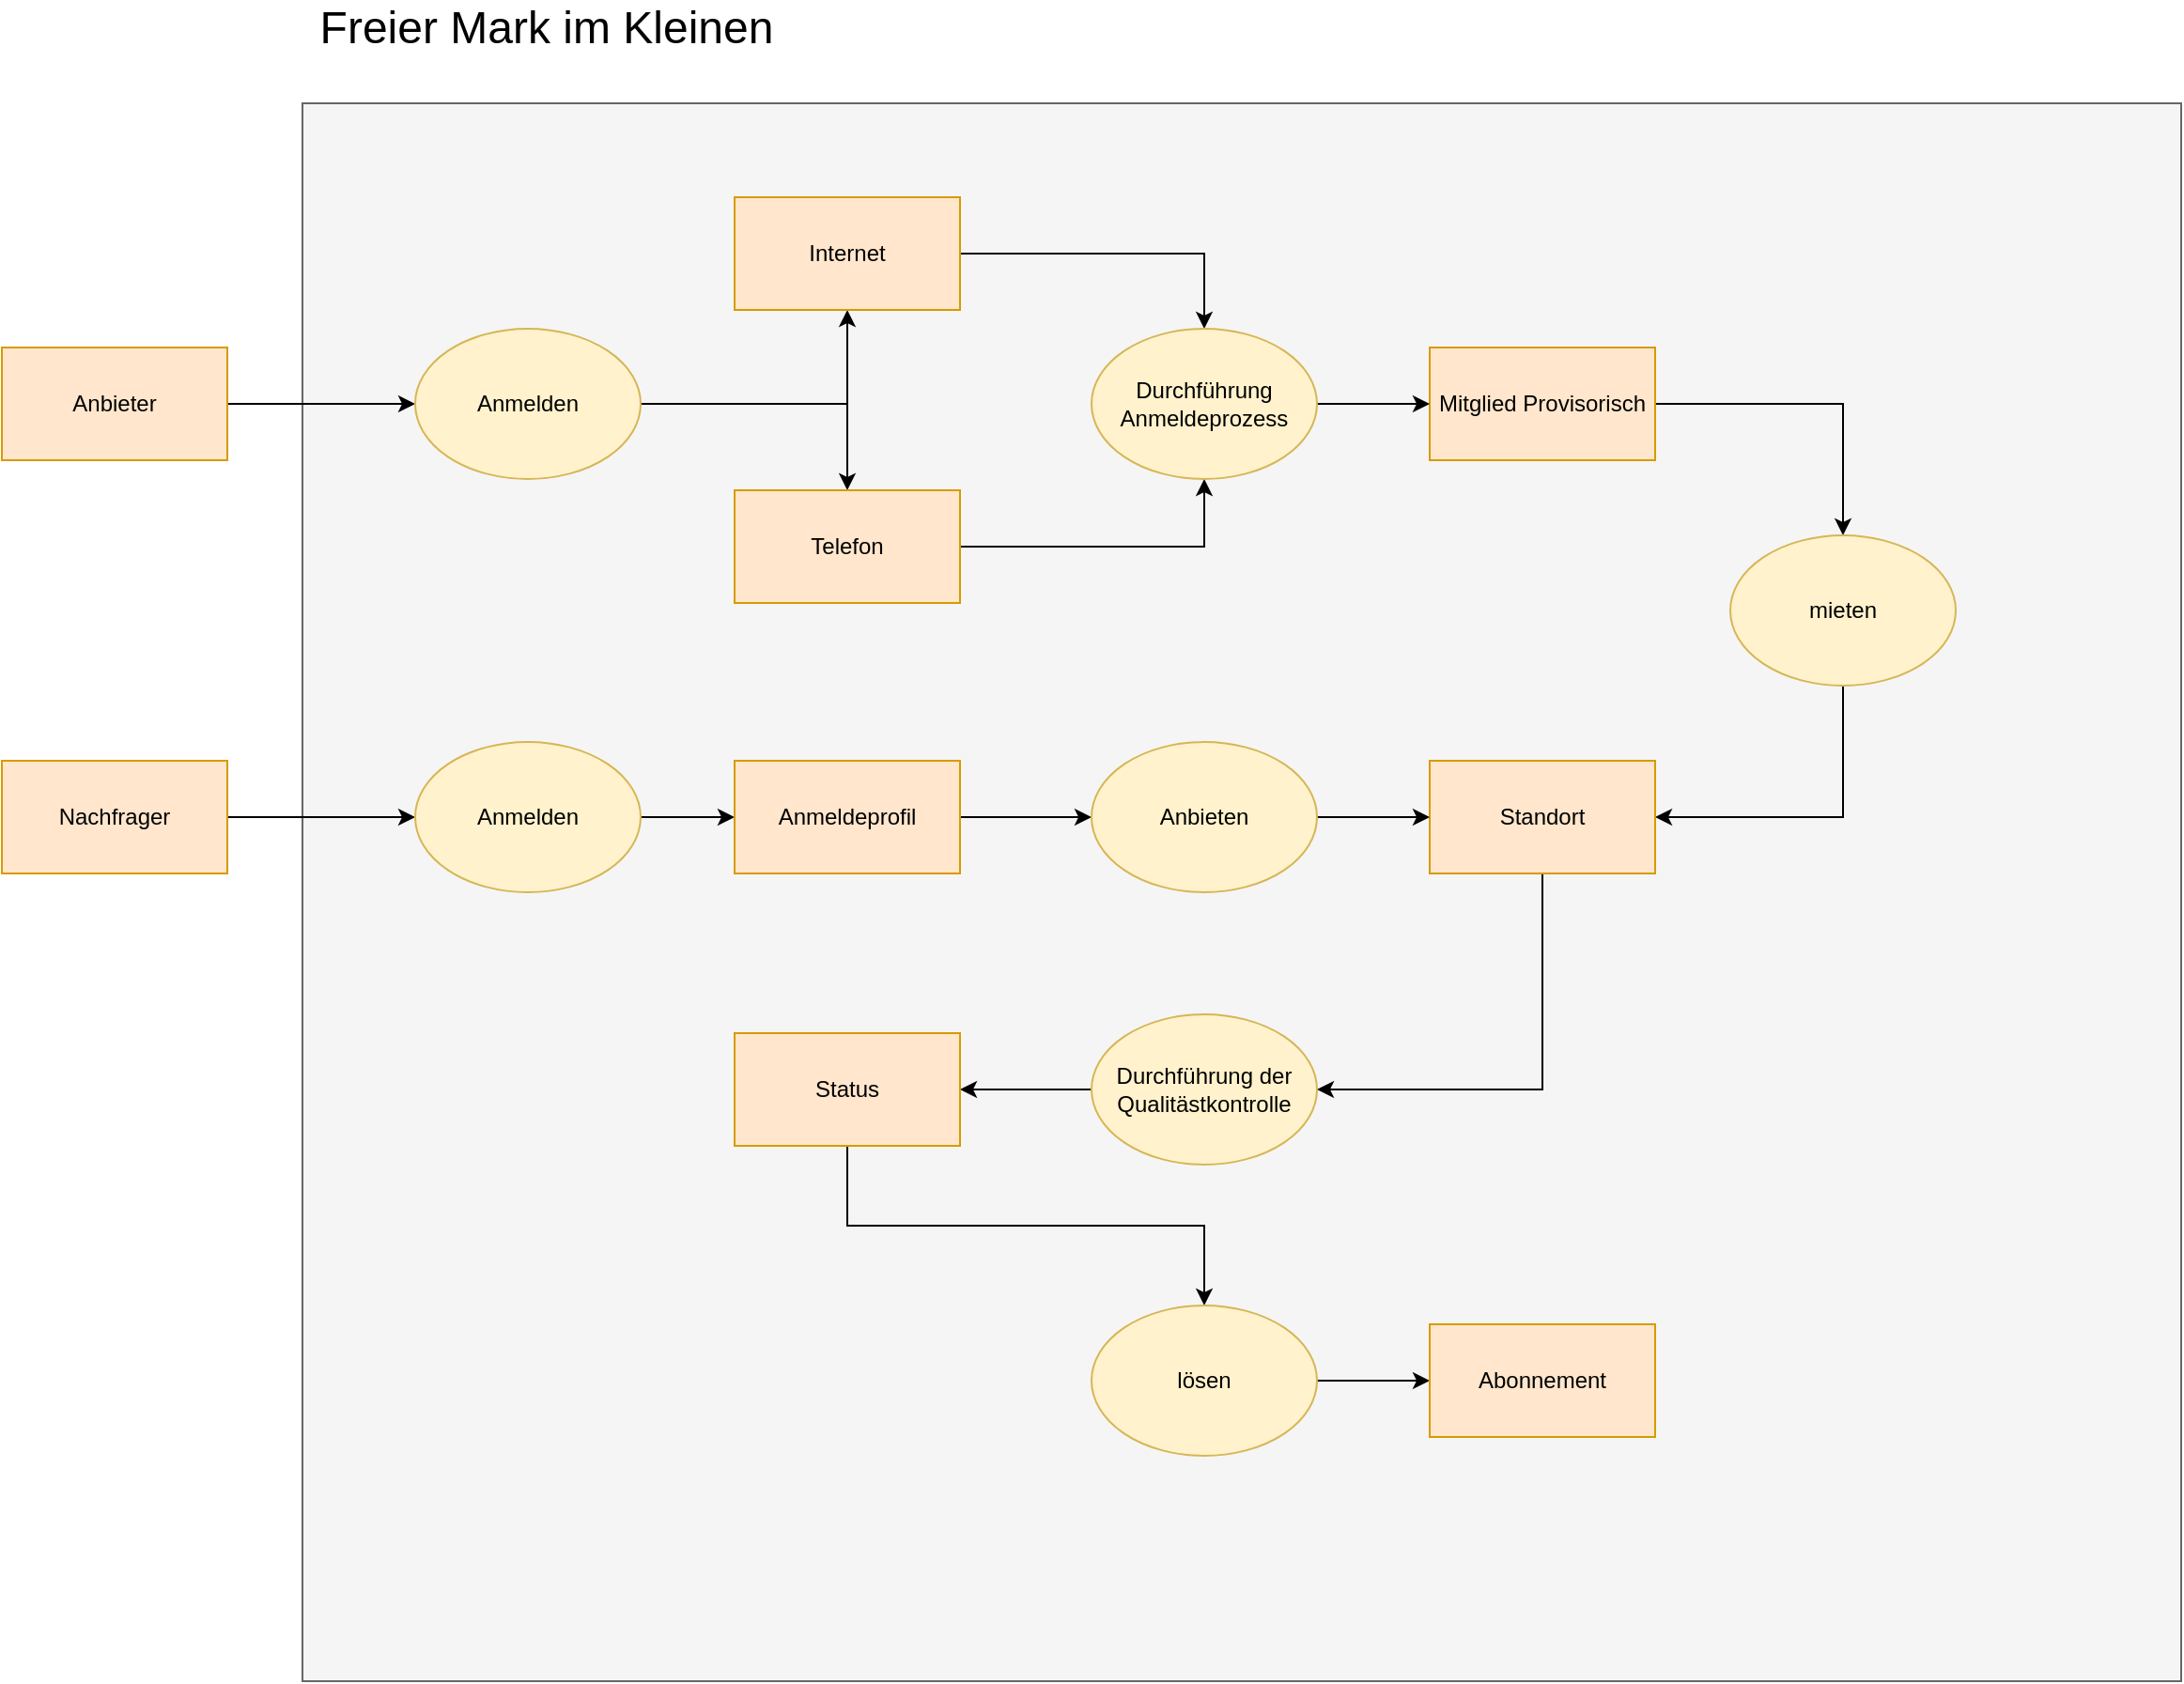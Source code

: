 <mxfile version="13.10.9" type="github">
  <diagram id="1d6je53Co4X1XFdIaq6g" name="Page-1">
    <mxGraphModel dx="1483" dy="783" grid="1" gridSize="10" guides="1" tooltips="1" connect="1" arrows="1" fold="1" page="1" pageScale="1" pageWidth="827" pageHeight="1169" math="0" shadow="0">
      <root>
        <mxCell id="0" />
        <mxCell id="1" parent="0" />
        <mxCell id="6YlxYn7CpiebAkPf-IOl-47" value="" style="rounded=0;whiteSpace=wrap;html=1;shadow=0;fillColor=#f5f5f5;strokeColor=#666666;fontColor=#333333;" vertex="1" parent="1">
          <mxGeometry x="320" y="90" width="1000" height="840" as="geometry" />
        </mxCell>
        <mxCell id="6YlxYn7CpiebAkPf-IOl-2" value="&lt;font style=&quot;font-size: 24px&quot;&gt;Freier Mark im Kleinen&lt;/font&gt;" style="text;html=1;strokeColor=none;fillColor=none;align=center;verticalAlign=middle;whiteSpace=wrap;rounded=0;" vertex="1" parent="1">
          <mxGeometry x="320" y="40" width="260" height="20" as="geometry" />
        </mxCell>
        <mxCell id="6YlxYn7CpiebAkPf-IOl-6" style="edgeStyle=orthogonalEdgeStyle;rounded=0;orthogonalLoop=1;jettySize=auto;html=1;exitX=1;exitY=0.5;exitDx=0;exitDy=0;entryX=0;entryY=0.5;entryDx=0;entryDy=0;" edge="1" parent="1" source="6YlxYn7CpiebAkPf-IOl-3" target="6YlxYn7CpiebAkPf-IOl-4">
          <mxGeometry relative="1" as="geometry" />
        </mxCell>
        <mxCell id="6YlxYn7CpiebAkPf-IOl-3" value="Anbieter" style="rounded=0;whiteSpace=wrap;html=1;fillColor=#ffe6cc;strokeColor=#d79b00;" vertex="1" parent="1">
          <mxGeometry x="160" y="220" width="120" height="60" as="geometry" />
        </mxCell>
        <mxCell id="6YlxYn7CpiebAkPf-IOl-14" style="edgeStyle=orthogonalEdgeStyle;rounded=0;orthogonalLoop=1;jettySize=auto;html=1;exitX=1;exitY=0.5;exitDx=0;exitDy=0;entryX=0.5;entryY=0;entryDx=0;entryDy=0;" edge="1" parent="1" source="6YlxYn7CpiebAkPf-IOl-4" target="6YlxYn7CpiebAkPf-IOl-9">
          <mxGeometry relative="1" as="geometry" />
        </mxCell>
        <mxCell id="6YlxYn7CpiebAkPf-IOl-15" style="edgeStyle=orthogonalEdgeStyle;rounded=0;orthogonalLoop=1;jettySize=auto;html=1;exitX=1;exitY=0.5;exitDx=0;exitDy=0;entryX=0.5;entryY=1;entryDx=0;entryDy=0;" edge="1" parent="1" source="6YlxYn7CpiebAkPf-IOl-4" target="6YlxYn7CpiebAkPf-IOl-10">
          <mxGeometry relative="1" as="geometry" />
        </mxCell>
        <mxCell id="6YlxYn7CpiebAkPf-IOl-4" value="Anmelden" style="ellipse;whiteSpace=wrap;html=1;fillColor=#fff2cc;strokeColor=#d6b656;" vertex="1" parent="1">
          <mxGeometry x="380" y="210" width="120" height="80" as="geometry" />
        </mxCell>
        <mxCell id="6YlxYn7CpiebAkPf-IOl-20" style="edgeStyle=orthogonalEdgeStyle;rounded=0;orthogonalLoop=1;jettySize=auto;html=1;exitX=1;exitY=0.5;exitDx=0;exitDy=0;entryX=0.5;entryY=1;entryDx=0;entryDy=0;" edge="1" parent="1" source="6YlxYn7CpiebAkPf-IOl-9" target="6YlxYn7CpiebAkPf-IOl-18">
          <mxGeometry relative="1" as="geometry" />
        </mxCell>
        <mxCell id="6YlxYn7CpiebAkPf-IOl-9" value="Telefon" style="rounded=0;whiteSpace=wrap;html=1;fillColor=#ffe6cc;strokeColor=#d79b00;" vertex="1" parent="1">
          <mxGeometry x="550" y="296" width="120" height="60" as="geometry" />
        </mxCell>
        <mxCell id="6YlxYn7CpiebAkPf-IOl-19" style="edgeStyle=orthogonalEdgeStyle;rounded=0;orthogonalLoop=1;jettySize=auto;html=1;exitX=1;exitY=0.5;exitDx=0;exitDy=0;entryX=0.5;entryY=0;entryDx=0;entryDy=0;" edge="1" parent="1" source="6YlxYn7CpiebAkPf-IOl-10" target="6YlxYn7CpiebAkPf-IOl-18">
          <mxGeometry relative="1" as="geometry" />
        </mxCell>
        <mxCell id="6YlxYn7CpiebAkPf-IOl-10" value="Internet" style="rounded=0;whiteSpace=wrap;html=1;fillColor=#ffe6cc;strokeColor=#d79b00;" vertex="1" parent="1">
          <mxGeometry x="550" y="140" width="120" height="60" as="geometry" />
        </mxCell>
        <mxCell id="6YlxYn7CpiebAkPf-IOl-23" style="edgeStyle=orthogonalEdgeStyle;rounded=0;orthogonalLoop=1;jettySize=auto;html=1;exitX=1;exitY=0.5;exitDx=0;exitDy=0;entryX=0.5;entryY=0;entryDx=0;entryDy=0;" edge="1" parent="1" source="6YlxYn7CpiebAkPf-IOl-16" target="6YlxYn7CpiebAkPf-IOl-22">
          <mxGeometry relative="1" as="geometry" />
        </mxCell>
        <mxCell id="6YlxYn7CpiebAkPf-IOl-16" value="Mitglied Provisorisch" style="rounded=0;whiteSpace=wrap;html=1;fillColor=#ffe6cc;strokeColor=#d79b00;" vertex="1" parent="1">
          <mxGeometry x="920" y="220" width="120" height="60" as="geometry" />
        </mxCell>
        <mxCell id="6YlxYn7CpiebAkPf-IOl-21" style="edgeStyle=orthogonalEdgeStyle;rounded=0;orthogonalLoop=1;jettySize=auto;html=1;exitX=1;exitY=0.5;exitDx=0;exitDy=0;" edge="1" parent="1" source="6YlxYn7CpiebAkPf-IOl-18" target="6YlxYn7CpiebAkPf-IOl-16">
          <mxGeometry relative="1" as="geometry" />
        </mxCell>
        <mxCell id="6YlxYn7CpiebAkPf-IOl-18" value="Durchführung Anmeldeprozess" style="ellipse;whiteSpace=wrap;html=1;fillColor=#fff2cc;strokeColor=#d6b656;" vertex="1" parent="1">
          <mxGeometry x="740" y="210" width="120" height="80" as="geometry" />
        </mxCell>
        <mxCell id="6YlxYn7CpiebAkPf-IOl-46" style="edgeStyle=orthogonalEdgeStyle;rounded=0;orthogonalLoop=1;jettySize=auto;html=1;exitX=0.5;exitY=1;exitDx=0;exitDy=0;entryX=1;entryY=0.5;entryDx=0;entryDy=0;" edge="1" parent="1" source="6YlxYn7CpiebAkPf-IOl-22" target="6YlxYn7CpiebAkPf-IOl-24">
          <mxGeometry relative="1" as="geometry" />
        </mxCell>
        <mxCell id="6YlxYn7CpiebAkPf-IOl-22" value="mieten" style="ellipse;whiteSpace=wrap;html=1;fillColor=#fff2cc;strokeColor=#d6b656;" vertex="1" parent="1">
          <mxGeometry x="1080" y="320" width="120" height="80" as="geometry" />
        </mxCell>
        <mxCell id="6YlxYn7CpiebAkPf-IOl-70" style="edgeStyle=orthogonalEdgeStyle;rounded=0;orthogonalLoop=1;jettySize=auto;html=1;exitX=0.5;exitY=1;exitDx=0;exitDy=0;entryX=1;entryY=0.5;entryDx=0;entryDy=0;" edge="1" parent="1" source="6YlxYn7CpiebAkPf-IOl-24" target="6YlxYn7CpiebAkPf-IOl-31">
          <mxGeometry relative="1" as="geometry" />
        </mxCell>
        <mxCell id="6YlxYn7CpiebAkPf-IOl-24" value="Standort" style="rounded=0;whiteSpace=wrap;html=1;fillColor=#ffe6cc;strokeColor=#d79b00;" vertex="1" parent="1">
          <mxGeometry x="920" y="440" width="120" height="60" as="geometry" />
        </mxCell>
        <mxCell id="6YlxYn7CpiebAkPf-IOl-79" style="edgeStyle=orthogonalEdgeStyle;rounded=0;orthogonalLoop=1;jettySize=auto;html=1;exitX=0;exitY=0.5;exitDx=0;exitDy=0;entryX=1;entryY=0.5;entryDx=0;entryDy=0;" edge="1" parent="1" source="6YlxYn7CpiebAkPf-IOl-31" target="6YlxYn7CpiebAkPf-IOl-62">
          <mxGeometry relative="1" as="geometry" />
        </mxCell>
        <mxCell id="6YlxYn7CpiebAkPf-IOl-31" value="Durchführung der Qualitästkontrolle" style="ellipse;whiteSpace=wrap;html=1;fillColor=#fff2cc;strokeColor=#d6b656;" vertex="1" parent="1">
          <mxGeometry x="740" y="575" width="120" height="80" as="geometry" />
        </mxCell>
        <mxCell id="6YlxYn7CpiebAkPf-IOl-37" style="edgeStyle=orthogonalEdgeStyle;rounded=0;orthogonalLoop=1;jettySize=auto;html=1;exitX=1;exitY=0.5;exitDx=0;exitDy=0;entryX=0;entryY=0.5;entryDx=0;entryDy=0;" edge="1" parent="1" source="6YlxYn7CpiebAkPf-IOl-34" target="6YlxYn7CpiebAkPf-IOl-36">
          <mxGeometry relative="1" as="geometry" />
        </mxCell>
        <mxCell id="6YlxYn7CpiebAkPf-IOl-34" value="Nachfrager" style="rounded=0;whiteSpace=wrap;html=1;fillColor=#ffe6cc;strokeColor=#d79b00;" vertex="1" parent="1">
          <mxGeometry x="160" y="440" width="120" height="60" as="geometry" />
        </mxCell>
        <mxCell id="6YlxYn7CpiebAkPf-IOl-41" style="edgeStyle=orthogonalEdgeStyle;rounded=0;orthogonalLoop=1;jettySize=auto;html=1;exitX=1;exitY=0.5;exitDx=0;exitDy=0;" edge="1" parent="1" source="6YlxYn7CpiebAkPf-IOl-36" target="6YlxYn7CpiebAkPf-IOl-40">
          <mxGeometry relative="1" as="geometry" />
        </mxCell>
        <mxCell id="6YlxYn7CpiebAkPf-IOl-36" value="Anmelden" style="ellipse;whiteSpace=wrap;html=1;fillColor=#fff2cc;strokeColor=#d6b656;" vertex="1" parent="1">
          <mxGeometry x="380" y="430" width="120" height="80" as="geometry" />
        </mxCell>
        <mxCell id="6YlxYn7CpiebAkPf-IOl-43" style="edgeStyle=orthogonalEdgeStyle;rounded=0;orthogonalLoop=1;jettySize=auto;html=1;exitX=1;exitY=0.5;exitDx=0;exitDy=0;entryX=0;entryY=0.5;entryDx=0;entryDy=0;" edge="1" parent="1" source="6YlxYn7CpiebAkPf-IOl-40" target="6YlxYn7CpiebAkPf-IOl-42">
          <mxGeometry relative="1" as="geometry" />
        </mxCell>
        <mxCell id="6YlxYn7CpiebAkPf-IOl-40" value="Anmeldeprofil" style="rounded=0;whiteSpace=wrap;html=1;fillColor=#ffe6cc;strokeColor=#d79b00;" vertex="1" parent="1">
          <mxGeometry x="550" y="440" width="120" height="60" as="geometry" />
        </mxCell>
        <mxCell id="6YlxYn7CpiebAkPf-IOl-44" style="edgeStyle=orthogonalEdgeStyle;rounded=0;orthogonalLoop=1;jettySize=auto;html=1;exitX=1;exitY=0.5;exitDx=0;exitDy=0;entryX=0;entryY=0.5;entryDx=0;entryDy=0;" edge="1" parent="1" source="6YlxYn7CpiebAkPf-IOl-42" target="6YlxYn7CpiebAkPf-IOl-24">
          <mxGeometry relative="1" as="geometry" />
        </mxCell>
        <mxCell id="6YlxYn7CpiebAkPf-IOl-42" value="Anbieten" style="ellipse;whiteSpace=wrap;html=1;fillColor=#fff2cc;strokeColor=#d6b656;" vertex="1" parent="1">
          <mxGeometry x="740" y="430" width="120" height="80" as="geometry" />
        </mxCell>
        <mxCell id="6YlxYn7CpiebAkPf-IOl-75" style="edgeStyle=orthogonalEdgeStyle;rounded=0;orthogonalLoop=1;jettySize=auto;html=1;exitX=0.5;exitY=1;exitDx=0;exitDy=0;entryX=0.5;entryY=0;entryDx=0;entryDy=0;" edge="1" parent="1" source="6YlxYn7CpiebAkPf-IOl-62" target="6YlxYn7CpiebAkPf-IOl-72">
          <mxGeometry relative="1" as="geometry" />
        </mxCell>
        <mxCell id="6YlxYn7CpiebAkPf-IOl-62" value="Status" style="rounded=0;whiteSpace=wrap;html=1;shadow=0;fillColor=#ffe6cc;strokeColor=#d79b00;" vertex="1" parent="1">
          <mxGeometry x="550" y="585" width="120" height="60" as="geometry" />
        </mxCell>
        <mxCell id="6YlxYn7CpiebAkPf-IOl-65" style="edgeStyle=orthogonalEdgeStyle;rounded=0;orthogonalLoop=1;jettySize=auto;html=1;exitX=0.5;exitY=1;exitDx=0;exitDy=0;" edge="1" parent="1" source="6YlxYn7CpiebAkPf-IOl-2" target="6YlxYn7CpiebAkPf-IOl-2">
          <mxGeometry relative="1" as="geometry" />
        </mxCell>
        <mxCell id="6YlxYn7CpiebAkPf-IOl-81" style="edgeStyle=orthogonalEdgeStyle;rounded=0;orthogonalLoop=1;jettySize=auto;html=1;exitX=1;exitY=0.5;exitDx=0;exitDy=0;entryX=0;entryY=0.5;entryDx=0;entryDy=0;" edge="1" parent="1" source="6YlxYn7CpiebAkPf-IOl-72" target="6YlxYn7CpiebAkPf-IOl-80">
          <mxGeometry relative="1" as="geometry" />
        </mxCell>
        <mxCell id="6YlxYn7CpiebAkPf-IOl-72" value="lösen" style="ellipse;whiteSpace=wrap;html=1;shadow=0;fillColor=#fff2cc;strokeColor=#d6b656;" vertex="1" parent="1">
          <mxGeometry x="740" y="730" width="120" height="80" as="geometry" />
        </mxCell>
        <mxCell id="6YlxYn7CpiebAkPf-IOl-80" value="Abonnement" style="rounded=0;whiteSpace=wrap;html=1;shadow=0;fillColor=#ffe6cc;strokeColor=#d79b00;" vertex="1" parent="1">
          <mxGeometry x="920" y="740" width="120" height="60" as="geometry" />
        </mxCell>
      </root>
    </mxGraphModel>
  </diagram>
</mxfile>
